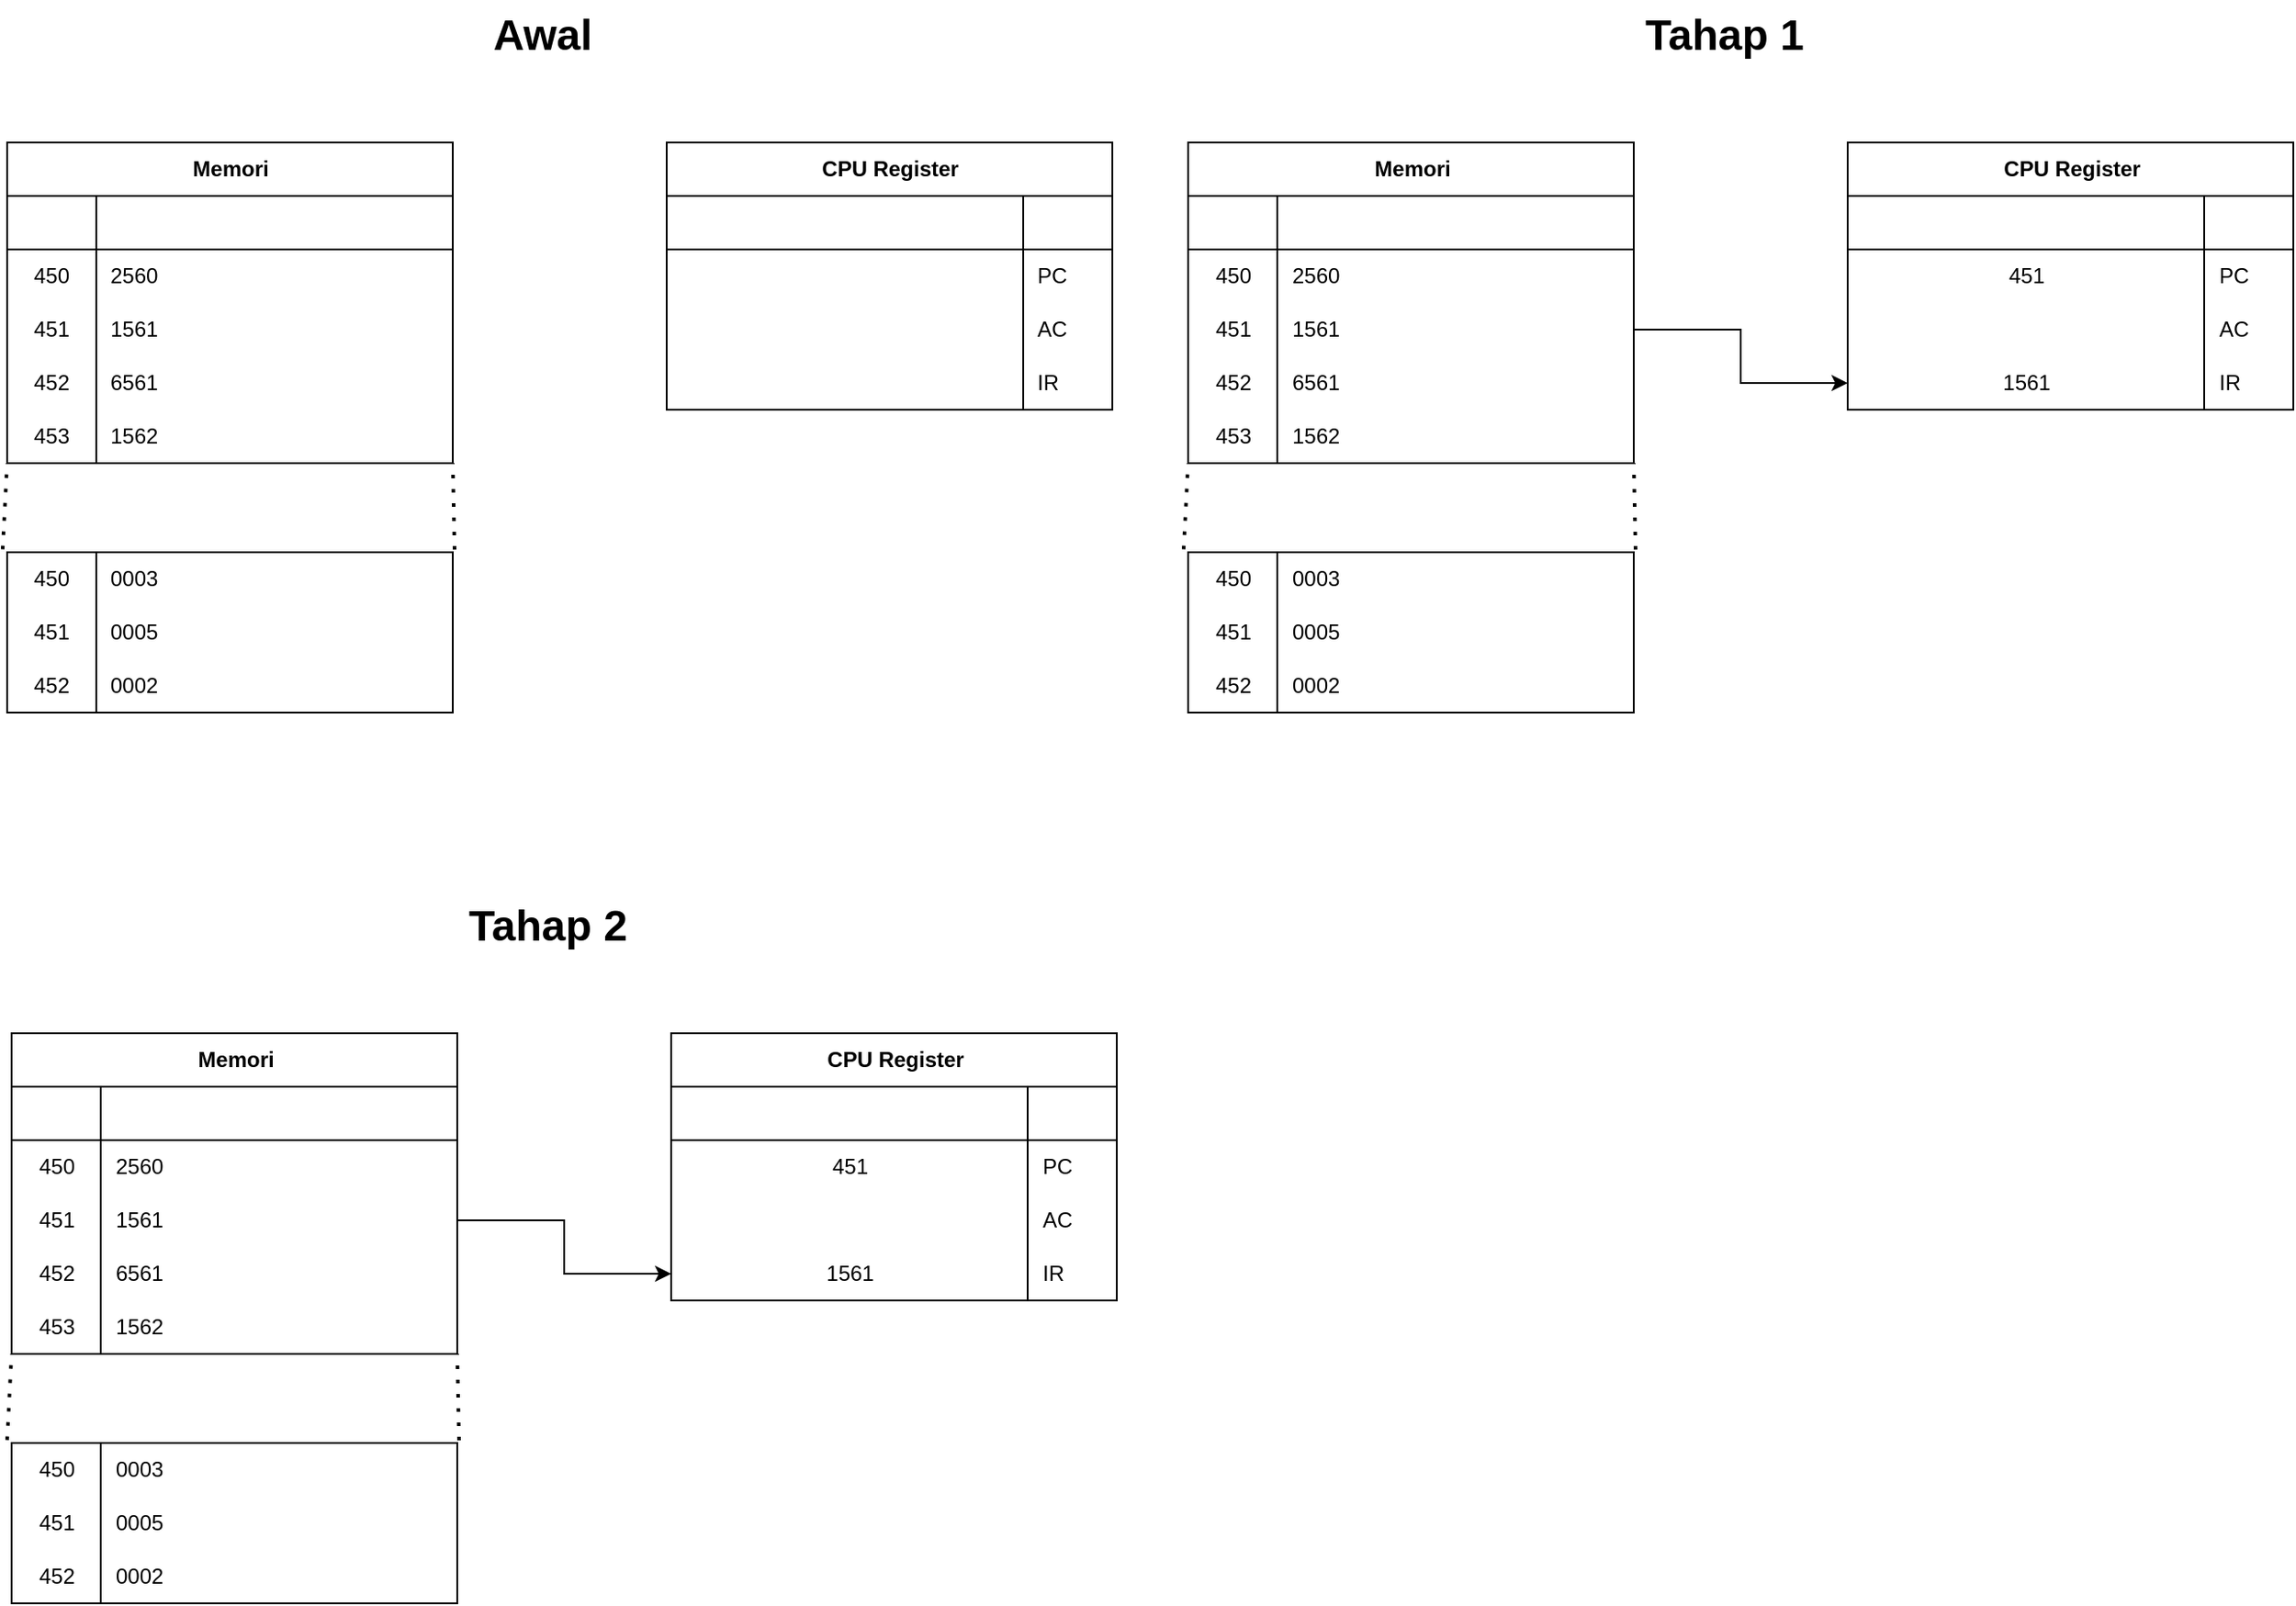 <mxfile version="24.7.14">
  <diagram name="Halaman-1" id="XX64C2ziezksL2Xr1Lx4">
    <mxGraphModel dx="962" dy="598" grid="1" gridSize="10" guides="1" tooltips="1" connect="1" arrows="1" fold="1" page="1" pageScale="1" pageWidth="827" pageHeight="1169" math="0" shadow="0">
      <root>
        <mxCell id="0" />
        <mxCell id="1" parent="0" />
        <mxCell id="cwAQTz6ZZMi_lZm6MZTD-5" value="Memori" style="shape=table;startSize=30;container=1;collapsible=1;childLayout=tableLayout;fixedRows=1;rowLines=0;fontStyle=1;align=center;resizeLast=1;html=1;" vertex="1" parent="1">
          <mxGeometry x="320" y="190" width="250" height="180" as="geometry" />
        </mxCell>
        <mxCell id="cwAQTz6ZZMi_lZm6MZTD-6" value="" style="shape=tableRow;horizontal=0;startSize=0;swimlaneHead=0;swimlaneBody=0;fillColor=none;collapsible=0;dropTarget=0;points=[[0,0.5],[1,0.5]];portConstraint=eastwest;top=0;left=0;right=0;bottom=1;" vertex="1" parent="cwAQTz6ZZMi_lZm6MZTD-5">
          <mxGeometry y="30" width="250" height="30" as="geometry" />
        </mxCell>
        <mxCell id="cwAQTz6ZZMi_lZm6MZTD-7" value="" style="shape=partialRectangle;connectable=0;fillColor=none;top=0;left=0;bottom=0;right=0;fontStyle=1;overflow=hidden;whiteSpace=wrap;html=1;" vertex="1" parent="cwAQTz6ZZMi_lZm6MZTD-6">
          <mxGeometry width="50" height="30" as="geometry">
            <mxRectangle width="50" height="30" as="alternateBounds" />
          </mxGeometry>
        </mxCell>
        <mxCell id="cwAQTz6ZZMi_lZm6MZTD-8" value="" style="shape=partialRectangle;connectable=0;fillColor=none;top=0;left=0;bottom=0;right=0;align=left;spacingLeft=6;fontStyle=5;overflow=hidden;whiteSpace=wrap;html=1;" vertex="1" parent="cwAQTz6ZZMi_lZm6MZTD-6">
          <mxGeometry x="50" width="200" height="30" as="geometry">
            <mxRectangle width="200" height="30" as="alternateBounds" />
          </mxGeometry>
        </mxCell>
        <mxCell id="cwAQTz6ZZMi_lZm6MZTD-9" value="" style="shape=tableRow;horizontal=0;startSize=0;swimlaneHead=0;swimlaneBody=0;fillColor=none;collapsible=0;dropTarget=0;points=[[0,0.5],[1,0.5]];portConstraint=eastwest;top=0;left=0;right=0;bottom=0;" vertex="1" parent="cwAQTz6ZZMi_lZm6MZTD-5">
          <mxGeometry y="60" width="250" height="30" as="geometry" />
        </mxCell>
        <mxCell id="cwAQTz6ZZMi_lZm6MZTD-10" value="450" style="shape=partialRectangle;connectable=0;fillColor=none;top=0;left=0;bottom=0;right=0;editable=1;overflow=hidden;whiteSpace=wrap;html=1;" vertex="1" parent="cwAQTz6ZZMi_lZm6MZTD-9">
          <mxGeometry width="50" height="30" as="geometry">
            <mxRectangle width="50" height="30" as="alternateBounds" />
          </mxGeometry>
        </mxCell>
        <mxCell id="cwAQTz6ZZMi_lZm6MZTD-11" value="2560" style="shape=partialRectangle;connectable=0;fillColor=none;top=0;left=0;bottom=0;right=0;align=left;spacingLeft=6;overflow=hidden;whiteSpace=wrap;html=1;" vertex="1" parent="cwAQTz6ZZMi_lZm6MZTD-9">
          <mxGeometry x="50" width="200" height="30" as="geometry">
            <mxRectangle width="200" height="30" as="alternateBounds" />
          </mxGeometry>
        </mxCell>
        <mxCell id="cwAQTz6ZZMi_lZm6MZTD-12" value="" style="shape=tableRow;horizontal=0;startSize=0;swimlaneHead=0;swimlaneBody=0;fillColor=none;collapsible=0;dropTarget=0;points=[[0,0.5],[1,0.5]];portConstraint=eastwest;top=0;left=0;right=0;bottom=0;" vertex="1" parent="cwAQTz6ZZMi_lZm6MZTD-5">
          <mxGeometry y="90" width="250" height="30" as="geometry" />
        </mxCell>
        <mxCell id="cwAQTz6ZZMi_lZm6MZTD-13" value="451" style="shape=partialRectangle;connectable=0;fillColor=none;top=0;left=0;bottom=0;right=0;editable=1;overflow=hidden;whiteSpace=wrap;html=1;" vertex="1" parent="cwAQTz6ZZMi_lZm6MZTD-12">
          <mxGeometry width="50" height="30" as="geometry">
            <mxRectangle width="50" height="30" as="alternateBounds" />
          </mxGeometry>
        </mxCell>
        <mxCell id="cwAQTz6ZZMi_lZm6MZTD-14" value="1561" style="shape=partialRectangle;connectable=0;fillColor=none;top=0;left=0;bottom=0;right=0;align=left;spacingLeft=6;overflow=hidden;whiteSpace=wrap;html=1;" vertex="1" parent="cwAQTz6ZZMi_lZm6MZTD-12">
          <mxGeometry x="50" width="200" height="30" as="geometry">
            <mxRectangle width="200" height="30" as="alternateBounds" />
          </mxGeometry>
        </mxCell>
        <mxCell id="cwAQTz6ZZMi_lZm6MZTD-15" value="" style="shape=tableRow;horizontal=0;startSize=0;swimlaneHead=0;swimlaneBody=0;fillColor=none;collapsible=0;dropTarget=0;points=[[0,0.5],[1,0.5]];portConstraint=eastwest;top=0;left=0;right=0;bottom=0;" vertex="1" parent="cwAQTz6ZZMi_lZm6MZTD-5">
          <mxGeometry y="120" width="250" height="30" as="geometry" />
        </mxCell>
        <mxCell id="cwAQTz6ZZMi_lZm6MZTD-16" value="452" style="shape=partialRectangle;connectable=0;fillColor=none;top=0;left=0;bottom=0;right=0;editable=1;overflow=hidden;whiteSpace=wrap;html=1;" vertex="1" parent="cwAQTz6ZZMi_lZm6MZTD-15">
          <mxGeometry width="50" height="30" as="geometry">
            <mxRectangle width="50" height="30" as="alternateBounds" />
          </mxGeometry>
        </mxCell>
        <mxCell id="cwAQTz6ZZMi_lZm6MZTD-17" value="6561" style="shape=partialRectangle;connectable=0;fillColor=none;top=0;left=0;bottom=0;right=0;align=left;spacingLeft=6;overflow=hidden;whiteSpace=wrap;html=1;" vertex="1" parent="cwAQTz6ZZMi_lZm6MZTD-15">
          <mxGeometry x="50" width="200" height="30" as="geometry">
            <mxRectangle width="200" height="30" as="alternateBounds" />
          </mxGeometry>
        </mxCell>
        <mxCell id="cwAQTz6ZZMi_lZm6MZTD-34" value="" style="shape=tableRow;horizontal=0;startSize=0;swimlaneHead=0;swimlaneBody=0;fillColor=none;collapsible=0;dropTarget=0;points=[[0,0.5],[1,0.5]];portConstraint=eastwest;top=0;left=0;right=0;bottom=0;" vertex="1" parent="cwAQTz6ZZMi_lZm6MZTD-5">
          <mxGeometry y="150" width="250" height="30" as="geometry" />
        </mxCell>
        <mxCell id="cwAQTz6ZZMi_lZm6MZTD-35" value="453" style="shape=partialRectangle;connectable=0;fillColor=none;top=0;left=0;bottom=0;right=0;editable=1;overflow=hidden;whiteSpace=wrap;html=1;" vertex="1" parent="cwAQTz6ZZMi_lZm6MZTD-34">
          <mxGeometry width="50" height="30" as="geometry">
            <mxRectangle width="50" height="30" as="alternateBounds" />
          </mxGeometry>
        </mxCell>
        <mxCell id="cwAQTz6ZZMi_lZm6MZTD-36" value="1562" style="shape=partialRectangle;connectable=0;fillColor=none;top=0;left=0;bottom=0;right=0;align=left;spacingLeft=6;overflow=hidden;whiteSpace=wrap;html=1;" vertex="1" parent="cwAQTz6ZZMi_lZm6MZTD-34">
          <mxGeometry x="50" width="200" height="30" as="geometry">
            <mxRectangle width="200" height="30" as="alternateBounds" />
          </mxGeometry>
        </mxCell>
        <mxCell id="cwAQTz6ZZMi_lZm6MZTD-18" value="CPU Register" style="shape=table;startSize=30;container=1;collapsible=1;childLayout=tableLayout;fixedRows=1;rowLines=0;fontStyle=1;align=center;resizeLast=1;html=1;" vertex="1" parent="1">
          <mxGeometry x="690" y="190" width="250" height="150" as="geometry" />
        </mxCell>
        <mxCell id="cwAQTz6ZZMi_lZm6MZTD-19" value="" style="shape=tableRow;horizontal=0;startSize=0;swimlaneHead=0;swimlaneBody=0;fillColor=none;collapsible=0;dropTarget=0;points=[[0,0.5],[1,0.5]];portConstraint=eastwest;top=0;left=0;right=0;bottom=1;" vertex="1" parent="cwAQTz6ZZMi_lZm6MZTD-18">
          <mxGeometry y="30" width="250" height="30" as="geometry" />
        </mxCell>
        <mxCell id="cwAQTz6ZZMi_lZm6MZTD-20" value="" style="shape=partialRectangle;connectable=0;fillColor=none;top=0;left=0;bottom=0;right=0;fontStyle=1;overflow=hidden;whiteSpace=wrap;html=1;" vertex="1" parent="cwAQTz6ZZMi_lZm6MZTD-19">
          <mxGeometry width="200" height="30" as="geometry">
            <mxRectangle width="200" height="30" as="alternateBounds" />
          </mxGeometry>
        </mxCell>
        <mxCell id="cwAQTz6ZZMi_lZm6MZTD-21" value="" style="shape=partialRectangle;connectable=0;fillColor=none;top=0;left=0;bottom=0;right=0;align=left;spacingLeft=6;fontStyle=5;overflow=hidden;whiteSpace=wrap;html=1;" vertex="1" parent="cwAQTz6ZZMi_lZm6MZTD-19">
          <mxGeometry x="200" width="50" height="30" as="geometry">
            <mxRectangle width="50" height="30" as="alternateBounds" />
          </mxGeometry>
        </mxCell>
        <mxCell id="cwAQTz6ZZMi_lZm6MZTD-22" value="" style="shape=tableRow;horizontal=0;startSize=0;swimlaneHead=0;swimlaneBody=0;fillColor=none;collapsible=0;dropTarget=0;points=[[0,0.5],[1,0.5]];portConstraint=eastwest;top=0;left=0;right=0;bottom=0;" vertex="1" parent="cwAQTz6ZZMi_lZm6MZTD-18">
          <mxGeometry y="60" width="250" height="30" as="geometry" />
        </mxCell>
        <mxCell id="cwAQTz6ZZMi_lZm6MZTD-23" value="" style="shape=partialRectangle;connectable=0;fillColor=none;top=0;left=0;bottom=0;right=0;editable=1;overflow=hidden;whiteSpace=wrap;html=1;" vertex="1" parent="cwAQTz6ZZMi_lZm6MZTD-22">
          <mxGeometry width="200" height="30" as="geometry">
            <mxRectangle width="200" height="30" as="alternateBounds" />
          </mxGeometry>
        </mxCell>
        <mxCell id="cwAQTz6ZZMi_lZm6MZTD-24" value="PC" style="shape=partialRectangle;connectable=0;fillColor=none;top=0;left=0;bottom=0;right=0;align=left;spacingLeft=6;overflow=hidden;whiteSpace=wrap;html=1;" vertex="1" parent="cwAQTz6ZZMi_lZm6MZTD-22">
          <mxGeometry x="200" width="50" height="30" as="geometry">
            <mxRectangle width="50" height="30" as="alternateBounds" />
          </mxGeometry>
        </mxCell>
        <mxCell id="cwAQTz6ZZMi_lZm6MZTD-25" value="" style="shape=tableRow;horizontal=0;startSize=0;swimlaneHead=0;swimlaneBody=0;fillColor=none;collapsible=0;dropTarget=0;points=[[0,0.5],[1,0.5]];portConstraint=eastwest;top=0;left=0;right=0;bottom=0;" vertex="1" parent="cwAQTz6ZZMi_lZm6MZTD-18">
          <mxGeometry y="90" width="250" height="30" as="geometry" />
        </mxCell>
        <mxCell id="cwAQTz6ZZMi_lZm6MZTD-26" value="" style="shape=partialRectangle;connectable=0;fillColor=none;top=0;left=0;bottom=0;right=0;editable=1;overflow=hidden;whiteSpace=wrap;html=1;" vertex="1" parent="cwAQTz6ZZMi_lZm6MZTD-25">
          <mxGeometry width="200" height="30" as="geometry">
            <mxRectangle width="200" height="30" as="alternateBounds" />
          </mxGeometry>
        </mxCell>
        <mxCell id="cwAQTz6ZZMi_lZm6MZTD-27" value="AC" style="shape=partialRectangle;connectable=0;fillColor=none;top=0;left=0;bottom=0;right=0;align=left;spacingLeft=6;overflow=hidden;whiteSpace=wrap;html=1;" vertex="1" parent="cwAQTz6ZZMi_lZm6MZTD-25">
          <mxGeometry x="200" width="50" height="30" as="geometry">
            <mxRectangle width="50" height="30" as="alternateBounds" />
          </mxGeometry>
        </mxCell>
        <mxCell id="cwAQTz6ZZMi_lZm6MZTD-28" value="" style="shape=tableRow;horizontal=0;startSize=0;swimlaneHead=0;swimlaneBody=0;fillColor=none;collapsible=0;dropTarget=0;points=[[0,0.5],[1,0.5]];portConstraint=eastwest;top=0;left=0;right=0;bottom=0;" vertex="1" parent="cwAQTz6ZZMi_lZm6MZTD-18">
          <mxGeometry y="120" width="250" height="30" as="geometry" />
        </mxCell>
        <mxCell id="cwAQTz6ZZMi_lZm6MZTD-29" value="" style="shape=partialRectangle;connectable=0;fillColor=none;top=0;left=0;bottom=0;right=0;editable=1;overflow=hidden;whiteSpace=wrap;html=1;" vertex="1" parent="cwAQTz6ZZMi_lZm6MZTD-28">
          <mxGeometry width="200" height="30" as="geometry">
            <mxRectangle width="200" height="30" as="alternateBounds" />
          </mxGeometry>
        </mxCell>
        <mxCell id="cwAQTz6ZZMi_lZm6MZTD-30" value="IR" style="shape=partialRectangle;connectable=0;fillColor=none;top=0;left=0;bottom=0;right=0;align=left;spacingLeft=6;overflow=hidden;whiteSpace=wrap;html=1;" vertex="1" parent="cwAQTz6ZZMi_lZm6MZTD-28">
          <mxGeometry x="200" width="50" height="30" as="geometry">
            <mxRectangle width="50" height="30" as="alternateBounds" />
          </mxGeometry>
        </mxCell>
        <mxCell id="cwAQTz6ZZMi_lZm6MZTD-37" value="" style="shape=table;startSize=0;container=1;collapsible=1;childLayout=tableLayout;fixedRows=1;rowLines=0;fontStyle=1;align=center;resizeLast=1;html=1;" vertex="1" parent="1">
          <mxGeometry x="320" y="420" width="250" height="90" as="geometry">
            <mxRectangle x="320" y="420" width="50" height="40" as="alternateBounds" />
          </mxGeometry>
        </mxCell>
        <mxCell id="cwAQTz6ZZMi_lZm6MZTD-41" value="" style="shape=tableRow;horizontal=0;startSize=0;swimlaneHead=0;swimlaneBody=0;fillColor=none;collapsible=0;dropTarget=0;points=[[0,0.5],[1,0.5]];portConstraint=eastwest;top=0;left=0;right=0;bottom=0;" vertex="1" parent="cwAQTz6ZZMi_lZm6MZTD-37">
          <mxGeometry width="250" height="30" as="geometry" />
        </mxCell>
        <mxCell id="cwAQTz6ZZMi_lZm6MZTD-42" value="450" style="shape=partialRectangle;connectable=0;fillColor=none;top=0;left=0;bottom=0;right=0;editable=1;overflow=hidden;whiteSpace=wrap;html=1;" vertex="1" parent="cwAQTz6ZZMi_lZm6MZTD-41">
          <mxGeometry width="50" height="30" as="geometry">
            <mxRectangle width="50" height="30" as="alternateBounds" />
          </mxGeometry>
        </mxCell>
        <mxCell id="cwAQTz6ZZMi_lZm6MZTD-43" value="0003" style="shape=partialRectangle;connectable=0;fillColor=none;top=0;left=0;bottom=0;right=0;align=left;spacingLeft=6;overflow=hidden;whiteSpace=wrap;html=1;" vertex="1" parent="cwAQTz6ZZMi_lZm6MZTD-41">
          <mxGeometry x="50" width="200" height="30" as="geometry">
            <mxRectangle width="200" height="30" as="alternateBounds" />
          </mxGeometry>
        </mxCell>
        <mxCell id="cwAQTz6ZZMi_lZm6MZTD-44" value="" style="shape=tableRow;horizontal=0;startSize=0;swimlaneHead=0;swimlaneBody=0;fillColor=none;collapsible=0;dropTarget=0;points=[[0,0.5],[1,0.5]];portConstraint=eastwest;top=0;left=0;right=0;bottom=0;" vertex="1" parent="cwAQTz6ZZMi_lZm6MZTD-37">
          <mxGeometry y="30" width="250" height="30" as="geometry" />
        </mxCell>
        <mxCell id="cwAQTz6ZZMi_lZm6MZTD-45" value="451" style="shape=partialRectangle;connectable=0;fillColor=none;top=0;left=0;bottom=0;right=0;editable=1;overflow=hidden;whiteSpace=wrap;html=1;" vertex="1" parent="cwAQTz6ZZMi_lZm6MZTD-44">
          <mxGeometry width="50" height="30" as="geometry">
            <mxRectangle width="50" height="30" as="alternateBounds" />
          </mxGeometry>
        </mxCell>
        <mxCell id="cwAQTz6ZZMi_lZm6MZTD-46" value="0005" style="shape=partialRectangle;connectable=0;fillColor=none;top=0;left=0;bottom=0;right=0;align=left;spacingLeft=6;overflow=hidden;whiteSpace=wrap;html=1;" vertex="1" parent="cwAQTz6ZZMi_lZm6MZTD-44">
          <mxGeometry x="50" width="200" height="30" as="geometry">
            <mxRectangle width="200" height="30" as="alternateBounds" />
          </mxGeometry>
        </mxCell>
        <mxCell id="cwAQTz6ZZMi_lZm6MZTD-47" value="" style="shape=tableRow;horizontal=0;startSize=0;swimlaneHead=0;swimlaneBody=0;fillColor=none;collapsible=0;dropTarget=0;points=[[0,0.5],[1,0.5]];portConstraint=eastwest;top=0;left=0;right=0;bottom=0;" vertex="1" parent="cwAQTz6ZZMi_lZm6MZTD-37">
          <mxGeometry y="60" width="250" height="30" as="geometry" />
        </mxCell>
        <mxCell id="cwAQTz6ZZMi_lZm6MZTD-48" value="452" style="shape=partialRectangle;connectable=0;fillColor=none;top=0;left=0;bottom=0;right=0;editable=1;overflow=hidden;whiteSpace=wrap;html=1;" vertex="1" parent="cwAQTz6ZZMi_lZm6MZTD-47">
          <mxGeometry width="50" height="30" as="geometry">
            <mxRectangle width="50" height="30" as="alternateBounds" />
          </mxGeometry>
        </mxCell>
        <mxCell id="cwAQTz6ZZMi_lZm6MZTD-49" value="0002" style="shape=partialRectangle;connectable=0;fillColor=none;top=0;left=0;bottom=0;right=0;align=left;spacingLeft=6;overflow=hidden;whiteSpace=wrap;html=1;" vertex="1" parent="cwAQTz6ZZMi_lZm6MZTD-47">
          <mxGeometry x="50" width="200" height="30" as="geometry">
            <mxRectangle width="200" height="30" as="alternateBounds" />
          </mxGeometry>
        </mxCell>
        <mxCell id="cwAQTz6ZZMi_lZm6MZTD-53" value="" style="endArrow=none;dashed=1;html=1;dashPattern=1 3;strokeWidth=2;rounded=0;exitX=1.004;exitY=-0.051;exitDx=0;exitDy=0;exitPerimeter=0;" edge="1" parent="1" source="cwAQTz6ZZMi_lZm6MZTD-41">
          <mxGeometry width="50" height="50" relative="1" as="geometry">
            <mxPoint x="550" y="310" as="sourcePoint" />
            <mxPoint x="570" y="370" as="targetPoint" />
          </mxGeometry>
        </mxCell>
        <mxCell id="cwAQTz6ZZMi_lZm6MZTD-54" value="" style="endArrow=none;dashed=1;html=1;dashPattern=1 3;strokeWidth=2;rounded=0;entryX=0;entryY=1;entryDx=0;entryDy=0;entryPerimeter=0;exitX=-0.01;exitY=-0.057;exitDx=0;exitDy=0;exitPerimeter=0;" edge="1" parent="1" source="cwAQTz6ZZMi_lZm6MZTD-41" target="cwAQTz6ZZMi_lZm6MZTD-34">
          <mxGeometry width="50" height="50" relative="1" as="geometry">
            <mxPoint x="570" y="360" as="sourcePoint" />
            <mxPoint x="620" y="310" as="targetPoint" />
          </mxGeometry>
        </mxCell>
        <mxCell id="cwAQTz6ZZMi_lZm6MZTD-55" value="Awal" style="text;strokeColor=none;fillColor=none;html=1;fontSize=24;fontStyle=1;verticalAlign=middle;align=center;" vertex="1" parent="1">
          <mxGeometry x="570" y="110" width="100" height="40" as="geometry" />
        </mxCell>
        <mxCell id="cwAQTz6ZZMi_lZm6MZTD-56" value="Memori" style="shape=table;startSize=30;container=1;collapsible=1;childLayout=tableLayout;fixedRows=1;rowLines=0;fontStyle=1;align=center;resizeLast=1;html=1;" vertex="1" parent="1">
          <mxGeometry x="982.5" y="190" width="250" height="180" as="geometry" />
        </mxCell>
        <mxCell id="cwAQTz6ZZMi_lZm6MZTD-57" value="" style="shape=tableRow;horizontal=0;startSize=0;swimlaneHead=0;swimlaneBody=0;fillColor=none;collapsible=0;dropTarget=0;points=[[0,0.5],[1,0.5]];portConstraint=eastwest;top=0;left=0;right=0;bottom=1;" vertex="1" parent="cwAQTz6ZZMi_lZm6MZTD-56">
          <mxGeometry y="30" width="250" height="30" as="geometry" />
        </mxCell>
        <mxCell id="cwAQTz6ZZMi_lZm6MZTD-58" value="" style="shape=partialRectangle;connectable=0;fillColor=none;top=0;left=0;bottom=0;right=0;fontStyle=1;overflow=hidden;whiteSpace=wrap;html=1;" vertex="1" parent="cwAQTz6ZZMi_lZm6MZTD-57">
          <mxGeometry width="50" height="30" as="geometry">
            <mxRectangle width="50" height="30" as="alternateBounds" />
          </mxGeometry>
        </mxCell>
        <mxCell id="cwAQTz6ZZMi_lZm6MZTD-59" value="" style="shape=partialRectangle;connectable=0;fillColor=none;top=0;left=0;bottom=0;right=0;align=left;spacingLeft=6;fontStyle=5;overflow=hidden;whiteSpace=wrap;html=1;" vertex="1" parent="cwAQTz6ZZMi_lZm6MZTD-57">
          <mxGeometry x="50" width="200" height="30" as="geometry">
            <mxRectangle width="200" height="30" as="alternateBounds" />
          </mxGeometry>
        </mxCell>
        <mxCell id="cwAQTz6ZZMi_lZm6MZTD-60" value="" style="shape=tableRow;horizontal=0;startSize=0;swimlaneHead=0;swimlaneBody=0;fillColor=none;collapsible=0;dropTarget=0;points=[[0,0.5],[1,0.5]];portConstraint=eastwest;top=0;left=0;right=0;bottom=0;" vertex="1" parent="cwAQTz6ZZMi_lZm6MZTD-56">
          <mxGeometry y="60" width="250" height="30" as="geometry" />
        </mxCell>
        <mxCell id="cwAQTz6ZZMi_lZm6MZTD-61" value="450" style="shape=partialRectangle;connectable=0;fillColor=none;top=0;left=0;bottom=0;right=0;editable=1;overflow=hidden;whiteSpace=wrap;html=1;" vertex="1" parent="cwAQTz6ZZMi_lZm6MZTD-60">
          <mxGeometry width="50" height="30" as="geometry">
            <mxRectangle width="50" height="30" as="alternateBounds" />
          </mxGeometry>
        </mxCell>
        <mxCell id="cwAQTz6ZZMi_lZm6MZTD-62" value="2560" style="shape=partialRectangle;connectable=0;fillColor=none;top=0;left=0;bottom=0;right=0;align=left;spacingLeft=6;overflow=hidden;whiteSpace=wrap;html=1;" vertex="1" parent="cwAQTz6ZZMi_lZm6MZTD-60">
          <mxGeometry x="50" width="200" height="30" as="geometry">
            <mxRectangle width="200" height="30" as="alternateBounds" />
          </mxGeometry>
        </mxCell>
        <mxCell id="cwAQTz6ZZMi_lZm6MZTD-63" value="" style="shape=tableRow;horizontal=0;startSize=0;swimlaneHead=0;swimlaneBody=0;fillColor=none;collapsible=0;dropTarget=0;points=[[0,0.5],[1,0.5]];portConstraint=eastwest;top=0;left=0;right=0;bottom=0;" vertex="1" parent="cwAQTz6ZZMi_lZm6MZTD-56">
          <mxGeometry y="90" width="250" height="30" as="geometry" />
        </mxCell>
        <mxCell id="cwAQTz6ZZMi_lZm6MZTD-64" value="451" style="shape=partialRectangle;connectable=0;fillColor=none;top=0;left=0;bottom=0;right=0;editable=1;overflow=hidden;whiteSpace=wrap;html=1;" vertex="1" parent="cwAQTz6ZZMi_lZm6MZTD-63">
          <mxGeometry width="50" height="30" as="geometry">
            <mxRectangle width="50" height="30" as="alternateBounds" />
          </mxGeometry>
        </mxCell>
        <mxCell id="cwAQTz6ZZMi_lZm6MZTD-65" value="1561" style="shape=partialRectangle;connectable=0;fillColor=none;top=0;left=0;bottom=0;right=0;align=left;spacingLeft=6;overflow=hidden;whiteSpace=wrap;html=1;" vertex="1" parent="cwAQTz6ZZMi_lZm6MZTD-63">
          <mxGeometry x="50" width="200" height="30" as="geometry">
            <mxRectangle width="200" height="30" as="alternateBounds" />
          </mxGeometry>
        </mxCell>
        <mxCell id="cwAQTz6ZZMi_lZm6MZTD-66" value="" style="shape=tableRow;horizontal=0;startSize=0;swimlaneHead=0;swimlaneBody=0;fillColor=none;collapsible=0;dropTarget=0;points=[[0,0.5],[1,0.5]];portConstraint=eastwest;top=0;left=0;right=0;bottom=0;" vertex="1" parent="cwAQTz6ZZMi_lZm6MZTD-56">
          <mxGeometry y="120" width="250" height="30" as="geometry" />
        </mxCell>
        <mxCell id="cwAQTz6ZZMi_lZm6MZTD-67" value="452" style="shape=partialRectangle;connectable=0;fillColor=none;top=0;left=0;bottom=0;right=0;editable=1;overflow=hidden;whiteSpace=wrap;html=1;" vertex="1" parent="cwAQTz6ZZMi_lZm6MZTD-66">
          <mxGeometry width="50" height="30" as="geometry">
            <mxRectangle width="50" height="30" as="alternateBounds" />
          </mxGeometry>
        </mxCell>
        <mxCell id="cwAQTz6ZZMi_lZm6MZTD-68" value="6561" style="shape=partialRectangle;connectable=0;fillColor=none;top=0;left=0;bottom=0;right=0;align=left;spacingLeft=6;overflow=hidden;whiteSpace=wrap;html=1;" vertex="1" parent="cwAQTz6ZZMi_lZm6MZTD-66">
          <mxGeometry x="50" width="200" height="30" as="geometry">
            <mxRectangle width="200" height="30" as="alternateBounds" />
          </mxGeometry>
        </mxCell>
        <mxCell id="cwAQTz6ZZMi_lZm6MZTD-69" value="" style="shape=tableRow;horizontal=0;startSize=0;swimlaneHead=0;swimlaneBody=0;fillColor=none;collapsible=0;dropTarget=0;points=[[0,0.5],[1,0.5]];portConstraint=eastwest;top=0;left=0;right=0;bottom=0;" vertex="1" parent="cwAQTz6ZZMi_lZm6MZTD-56">
          <mxGeometry y="150" width="250" height="30" as="geometry" />
        </mxCell>
        <mxCell id="cwAQTz6ZZMi_lZm6MZTD-70" value="453" style="shape=partialRectangle;connectable=0;fillColor=none;top=0;left=0;bottom=0;right=0;editable=1;overflow=hidden;whiteSpace=wrap;html=1;" vertex="1" parent="cwAQTz6ZZMi_lZm6MZTD-69">
          <mxGeometry width="50" height="30" as="geometry">
            <mxRectangle width="50" height="30" as="alternateBounds" />
          </mxGeometry>
        </mxCell>
        <mxCell id="cwAQTz6ZZMi_lZm6MZTD-71" value="1562" style="shape=partialRectangle;connectable=0;fillColor=none;top=0;left=0;bottom=0;right=0;align=left;spacingLeft=6;overflow=hidden;whiteSpace=wrap;html=1;" vertex="1" parent="cwAQTz6ZZMi_lZm6MZTD-69">
          <mxGeometry x="50" width="200" height="30" as="geometry">
            <mxRectangle width="200" height="30" as="alternateBounds" />
          </mxGeometry>
        </mxCell>
        <mxCell id="cwAQTz6ZZMi_lZm6MZTD-72" value="CPU Register" style="shape=table;startSize=30;container=1;collapsible=1;childLayout=tableLayout;fixedRows=1;rowLines=0;fontStyle=1;align=center;resizeLast=1;html=1;" vertex="1" parent="1">
          <mxGeometry x="1352.5" y="190" width="250" height="150" as="geometry" />
        </mxCell>
        <mxCell id="cwAQTz6ZZMi_lZm6MZTD-73" value="" style="shape=tableRow;horizontal=0;startSize=0;swimlaneHead=0;swimlaneBody=0;fillColor=none;collapsible=0;dropTarget=0;points=[[0,0.5],[1,0.5]];portConstraint=eastwest;top=0;left=0;right=0;bottom=1;" vertex="1" parent="cwAQTz6ZZMi_lZm6MZTD-72">
          <mxGeometry y="30" width="250" height="30" as="geometry" />
        </mxCell>
        <mxCell id="cwAQTz6ZZMi_lZm6MZTD-74" value="" style="shape=partialRectangle;connectable=0;fillColor=none;top=0;left=0;bottom=0;right=0;fontStyle=1;overflow=hidden;whiteSpace=wrap;html=1;" vertex="1" parent="cwAQTz6ZZMi_lZm6MZTD-73">
          <mxGeometry width="200" height="30" as="geometry">
            <mxRectangle width="200" height="30" as="alternateBounds" />
          </mxGeometry>
        </mxCell>
        <mxCell id="cwAQTz6ZZMi_lZm6MZTD-75" value="" style="shape=partialRectangle;connectable=0;fillColor=none;top=0;left=0;bottom=0;right=0;align=left;spacingLeft=6;fontStyle=5;overflow=hidden;whiteSpace=wrap;html=1;" vertex="1" parent="cwAQTz6ZZMi_lZm6MZTD-73">
          <mxGeometry x="200" width="50" height="30" as="geometry">
            <mxRectangle width="50" height="30" as="alternateBounds" />
          </mxGeometry>
        </mxCell>
        <mxCell id="cwAQTz6ZZMi_lZm6MZTD-76" value="" style="shape=tableRow;horizontal=0;startSize=0;swimlaneHead=0;swimlaneBody=0;fillColor=none;collapsible=0;dropTarget=0;points=[[0,0.5],[1,0.5]];portConstraint=eastwest;top=0;left=0;right=0;bottom=0;" vertex="1" parent="cwAQTz6ZZMi_lZm6MZTD-72">
          <mxGeometry y="60" width="250" height="30" as="geometry" />
        </mxCell>
        <mxCell id="cwAQTz6ZZMi_lZm6MZTD-77" value="451" style="shape=partialRectangle;connectable=0;fillColor=none;top=0;left=0;bottom=0;right=0;editable=1;overflow=hidden;whiteSpace=wrap;html=1;" vertex="1" parent="cwAQTz6ZZMi_lZm6MZTD-76">
          <mxGeometry width="200" height="30" as="geometry">
            <mxRectangle width="200" height="30" as="alternateBounds" />
          </mxGeometry>
        </mxCell>
        <mxCell id="cwAQTz6ZZMi_lZm6MZTD-78" value="PC" style="shape=partialRectangle;connectable=0;fillColor=none;top=0;left=0;bottom=0;right=0;align=left;spacingLeft=6;overflow=hidden;whiteSpace=wrap;html=1;" vertex="1" parent="cwAQTz6ZZMi_lZm6MZTD-76">
          <mxGeometry x="200" width="50" height="30" as="geometry">
            <mxRectangle width="50" height="30" as="alternateBounds" />
          </mxGeometry>
        </mxCell>
        <mxCell id="cwAQTz6ZZMi_lZm6MZTD-79" value="" style="shape=tableRow;horizontal=0;startSize=0;swimlaneHead=0;swimlaneBody=0;fillColor=none;collapsible=0;dropTarget=0;points=[[0,0.5],[1,0.5]];portConstraint=eastwest;top=0;left=0;right=0;bottom=0;" vertex="1" parent="cwAQTz6ZZMi_lZm6MZTD-72">
          <mxGeometry y="90" width="250" height="30" as="geometry" />
        </mxCell>
        <mxCell id="cwAQTz6ZZMi_lZm6MZTD-80" value="" style="shape=partialRectangle;connectable=0;fillColor=none;top=0;left=0;bottom=0;right=0;editable=1;overflow=hidden;whiteSpace=wrap;html=1;" vertex="1" parent="cwAQTz6ZZMi_lZm6MZTD-79">
          <mxGeometry width="200" height="30" as="geometry">
            <mxRectangle width="200" height="30" as="alternateBounds" />
          </mxGeometry>
        </mxCell>
        <mxCell id="cwAQTz6ZZMi_lZm6MZTD-81" value="AC" style="shape=partialRectangle;connectable=0;fillColor=none;top=0;left=0;bottom=0;right=0;align=left;spacingLeft=6;overflow=hidden;whiteSpace=wrap;html=1;" vertex="1" parent="cwAQTz6ZZMi_lZm6MZTD-79">
          <mxGeometry x="200" width="50" height="30" as="geometry">
            <mxRectangle width="50" height="30" as="alternateBounds" />
          </mxGeometry>
        </mxCell>
        <mxCell id="cwAQTz6ZZMi_lZm6MZTD-82" value="" style="shape=tableRow;horizontal=0;startSize=0;swimlaneHead=0;swimlaneBody=0;fillColor=none;collapsible=0;dropTarget=0;points=[[0,0.5],[1,0.5]];portConstraint=eastwest;top=0;left=0;right=0;bottom=0;" vertex="1" parent="cwAQTz6ZZMi_lZm6MZTD-72">
          <mxGeometry y="120" width="250" height="30" as="geometry" />
        </mxCell>
        <mxCell id="cwAQTz6ZZMi_lZm6MZTD-83" value="1561" style="shape=partialRectangle;connectable=0;fillColor=none;top=0;left=0;bottom=0;right=0;editable=1;overflow=hidden;whiteSpace=wrap;html=1;" vertex="1" parent="cwAQTz6ZZMi_lZm6MZTD-82">
          <mxGeometry width="200" height="30" as="geometry">
            <mxRectangle width="200" height="30" as="alternateBounds" />
          </mxGeometry>
        </mxCell>
        <mxCell id="cwAQTz6ZZMi_lZm6MZTD-84" value="IR" style="shape=partialRectangle;connectable=0;fillColor=none;top=0;left=0;bottom=0;right=0;align=left;spacingLeft=6;overflow=hidden;whiteSpace=wrap;html=1;" vertex="1" parent="cwAQTz6ZZMi_lZm6MZTD-82">
          <mxGeometry x="200" width="50" height="30" as="geometry">
            <mxRectangle width="50" height="30" as="alternateBounds" />
          </mxGeometry>
        </mxCell>
        <mxCell id="cwAQTz6ZZMi_lZm6MZTD-85" value="" style="shape=table;startSize=0;container=1;collapsible=1;childLayout=tableLayout;fixedRows=1;rowLines=0;fontStyle=1;align=center;resizeLast=1;html=1;" vertex="1" parent="1">
          <mxGeometry x="982.5" y="420" width="250" height="90" as="geometry">
            <mxRectangle x="320" y="420" width="50" height="40" as="alternateBounds" />
          </mxGeometry>
        </mxCell>
        <mxCell id="cwAQTz6ZZMi_lZm6MZTD-86" value="" style="shape=tableRow;horizontal=0;startSize=0;swimlaneHead=0;swimlaneBody=0;fillColor=none;collapsible=0;dropTarget=0;points=[[0,0.5],[1,0.5]];portConstraint=eastwest;top=0;left=0;right=0;bottom=0;" vertex="1" parent="cwAQTz6ZZMi_lZm6MZTD-85">
          <mxGeometry width="250" height="30" as="geometry" />
        </mxCell>
        <mxCell id="cwAQTz6ZZMi_lZm6MZTD-87" value="450" style="shape=partialRectangle;connectable=0;fillColor=none;top=0;left=0;bottom=0;right=0;editable=1;overflow=hidden;whiteSpace=wrap;html=1;" vertex="1" parent="cwAQTz6ZZMi_lZm6MZTD-86">
          <mxGeometry width="50" height="30" as="geometry">
            <mxRectangle width="50" height="30" as="alternateBounds" />
          </mxGeometry>
        </mxCell>
        <mxCell id="cwAQTz6ZZMi_lZm6MZTD-88" value="0003" style="shape=partialRectangle;connectable=0;fillColor=none;top=0;left=0;bottom=0;right=0;align=left;spacingLeft=6;overflow=hidden;whiteSpace=wrap;html=1;" vertex="1" parent="cwAQTz6ZZMi_lZm6MZTD-86">
          <mxGeometry x="50" width="200" height="30" as="geometry">
            <mxRectangle width="200" height="30" as="alternateBounds" />
          </mxGeometry>
        </mxCell>
        <mxCell id="cwAQTz6ZZMi_lZm6MZTD-89" value="" style="shape=tableRow;horizontal=0;startSize=0;swimlaneHead=0;swimlaneBody=0;fillColor=none;collapsible=0;dropTarget=0;points=[[0,0.5],[1,0.5]];portConstraint=eastwest;top=0;left=0;right=0;bottom=0;" vertex="1" parent="cwAQTz6ZZMi_lZm6MZTD-85">
          <mxGeometry y="30" width="250" height="30" as="geometry" />
        </mxCell>
        <mxCell id="cwAQTz6ZZMi_lZm6MZTD-90" value="451" style="shape=partialRectangle;connectable=0;fillColor=none;top=0;left=0;bottom=0;right=0;editable=1;overflow=hidden;whiteSpace=wrap;html=1;" vertex="1" parent="cwAQTz6ZZMi_lZm6MZTD-89">
          <mxGeometry width="50" height="30" as="geometry">
            <mxRectangle width="50" height="30" as="alternateBounds" />
          </mxGeometry>
        </mxCell>
        <mxCell id="cwAQTz6ZZMi_lZm6MZTD-91" value="0005" style="shape=partialRectangle;connectable=0;fillColor=none;top=0;left=0;bottom=0;right=0;align=left;spacingLeft=6;overflow=hidden;whiteSpace=wrap;html=1;" vertex="1" parent="cwAQTz6ZZMi_lZm6MZTD-89">
          <mxGeometry x="50" width="200" height="30" as="geometry">
            <mxRectangle width="200" height="30" as="alternateBounds" />
          </mxGeometry>
        </mxCell>
        <mxCell id="cwAQTz6ZZMi_lZm6MZTD-92" value="" style="shape=tableRow;horizontal=0;startSize=0;swimlaneHead=0;swimlaneBody=0;fillColor=none;collapsible=0;dropTarget=0;points=[[0,0.5],[1,0.5]];portConstraint=eastwest;top=0;left=0;right=0;bottom=0;" vertex="1" parent="cwAQTz6ZZMi_lZm6MZTD-85">
          <mxGeometry y="60" width="250" height="30" as="geometry" />
        </mxCell>
        <mxCell id="cwAQTz6ZZMi_lZm6MZTD-93" value="452" style="shape=partialRectangle;connectable=0;fillColor=none;top=0;left=0;bottom=0;right=0;editable=1;overflow=hidden;whiteSpace=wrap;html=1;" vertex="1" parent="cwAQTz6ZZMi_lZm6MZTD-92">
          <mxGeometry width="50" height="30" as="geometry">
            <mxRectangle width="50" height="30" as="alternateBounds" />
          </mxGeometry>
        </mxCell>
        <mxCell id="cwAQTz6ZZMi_lZm6MZTD-94" value="0002" style="shape=partialRectangle;connectable=0;fillColor=none;top=0;left=0;bottom=0;right=0;align=left;spacingLeft=6;overflow=hidden;whiteSpace=wrap;html=1;" vertex="1" parent="cwAQTz6ZZMi_lZm6MZTD-92">
          <mxGeometry x="50" width="200" height="30" as="geometry">
            <mxRectangle width="200" height="30" as="alternateBounds" />
          </mxGeometry>
        </mxCell>
        <mxCell id="cwAQTz6ZZMi_lZm6MZTD-95" value="" style="endArrow=none;dashed=1;html=1;dashPattern=1 3;strokeWidth=2;rounded=0;exitX=1.004;exitY=-0.051;exitDx=0;exitDy=0;exitPerimeter=0;" edge="1" parent="1" source="cwAQTz6ZZMi_lZm6MZTD-86">
          <mxGeometry width="50" height="50" relative="1" as="geometry">
            <mxPoint x="1212.5" y="310" as="sourcePoint" />
            <mxPoint x="1232.5" y="370" as="targetPoint" />
          </mxGeometry>
        </mxCell>
        <mxCell id="cwAQTz6ZZMi_lZm6MZTD-96" value="" style="endArrow=none;dashed=1;html=1;dashPattern=1 3;strokeWidth=2;rounded=0;entryX=0;entryY=1;entryDx=0;entryDy=0;entryPerimeter=0;exitX=-0.01;exitY=-0.057;exitDx=0;exitDy=0;exitPerimeter=0;" edge="1" parent="1" source="cwAQTz6ZZMi_lZm6MZTD-86" target="cwAQTz6ZZMi_lZm6MZTD-69">
          <mxGeometry width="50" height="50" relative="1" as="geometry">
            <mxPoint x="1232.5" y="360" as="sourcePoint" />
            <mxPoint x="1282.5" y="310" as="targetPoint" />
          </mxGeometry>
        </mxCell>
        <mxCell id="cwAQTz6ZZMi_lZm6MZTD-97" value="Tahap 1" style="text;strokeColor=none;fillColor=none;html=1;fontSize=24;fontStyle=1;verticalAlign=middle;align=center;" vertex="1" parent="1">
          <mxGeometry x="1232.5" y="110" width="100" height="40" as="geometry" />
        </mxCell>
        <mxCell id="cwAQTz6ZZMi_lZm6MZTD-99" style="edgeStyle=orthogonalEdgeStyle;rounded=0;orthogonalLoop=1;jettySize=auto;html=1;entryX=0;entryY=0.5;entryDx=0;entryDy=0;" edge="1" parent="1" source="cwAQTz6ZZMi_lZm6MZTD-63" target="cwAQTz6ZZMi_lZm6MZTD-82">
          <mxGeometry relative="1" as="geometry" />
        </mxCell>
        <mxCell id="cwAQTz6ZZMi_lZm6MZTD-184" value="Memori" style="shape=table;startSize=30;container=1;collapsible=1;childLayout=tableLayout;fixedRows=1;rowLines=0;fontStyle=1;align=center;resizeLast=1;html=1;" vertex="1" parent="1">
          <mxGeometry x="322.5" y="690" width="250" height="180" as="geometry" />
        </mxCell>
        <mxCell id="cwAQTz6ZZMi_lZm6MZTD-185" value="" style="shape=tableRow;horizontal=0;startSize=0;swimlaneHead=0;swimlaneBody=0;fillColor=none;collapsible=0;dropTarget=0;points=[[0,0.5],[1,0.5]];portConstraint=eastwest;top=0;left=0;right=0;bottom=1;" vertex="1" parent="cwAQTz6ZZMi_lZm6MZTD-184">
          <mxGeometry y="30" width="250" height="30" as="geometry" />
        </mxCell>
        <mxCell id="cwAQTz6ZZMi_lZm6MZTD-186" value="" style="shape=partialRectangle;connectable=0;fillColor=none;top=0;left=0;bottom=0;right=0;fontStyle=1;overflow=hidden;whiteSpace=wrap;html=1;" vertex="1" parent="cwAQTz6ZZMi_lZm6MZTD-185">
          <mxGeometry width="50" height="30" as="geometry">
            <mxRectangle width="50" height="30" as="alternateBounds" />
          </mxGeometry>
        </mxCell>
        <mxCell id="cwAQTz6ZZMi_lZm6MZTD-187" value="" style="shape=partialRectangle;connectable=0;fillColor=none;top=0;left=0;bottom=0;right=0;align=left;spacingLeft=6;fontStyle=5;overflow=hidden;whiteSpace=wrap;html=1;" vertex="1" parent="cwAQTz6ZZMi_lZm6MZTD-185">
          <mxGeometry x="50" width="200" height="30" as="geometry">
            <mxRectangle width="200" height="30" as="alternateBounds" />
          </mxGeometry>
        </mxCell>
        <mxCell id="cwAQTz6ZZMi_lZm6MZTD-188" value="" style="shape=tableRow;horizontal=0;startSize=0;swimlaneHead=0;swimlaneBody=0;fillColor=none;collapsible=0;dropTarget=0;points=[[0,0.5],[1,0.5]];portConstraint=eastwest;top=0;left=0;right=0;bottom=0;" vertex="1" parent="cwAQTz6ZZMi_lZm6MZTD-184">
          <mxGeometry y="60" width="250" height="30" as="geometry" />
        </mxCell>
        <mxCell id="cwAQTz6ZZMi_lZm6MZTD-189" value="450" style="shape=partialRectangle;connectable=0;fillColor=none;top=0;left=0;bottom=0;right=0;editable=1;overflow=hidden;whiteSpace=wrap;html=1;" vertex="1" parent="cwAQTz6ZZMi_lZm6MZTD-188">
          <mxGeometry width="50" height="30" as="geometry">
            <mxRectangle width="50" height="30" as="alternateBounds" />
          </mxGeometry>
        </mxCell>
        <mxCell id="cwAQTz6ZZMi_lZm6MZTD-190" value="2560" style="shape=partialRectangle;connectable=0;fillColor=none;top=0;left=0;bottom=0;right=0;align=left;spacingLeft=6;overflow=hidden;whiteSpace=wrap;html=1;" vertex="1" parent="cwAQTz6ZZMi_lZm6MZTD-188">
          <mxGeometry x="50" width="200" height="30" as="geometry">
            <mxRectangle width="200" height="30" as="alternateBounds" />
          </mxGeometry>
        </mxCell>
        <mxCell id="cwAQTz6ZZMi_lZm6MZTD-191" value="" style="shape=tableRow;horizontal=0;startSize=0;swimlaneHead=0;swimlaneBody=0;fillColor=none;collapsible=0;dropTarget=0;points=[[0,0.5],[1,0.5]];portConstraint=eastwest;top=0;left=0;right=0;bottom=0;" vertex="1" parent="cwAQTz6ZZMi_lZm6MZTD-184">
          <mxGeometry y="90" width="250" height="30" as="geometry" />
        </mxCell>
        <mxCell id="cwAQTz6ZZMi_lZm6MZTD-192" value="451" style="shape=partialRectangle;connectable=0;fillColor=none;top=0;left=0;bottom=0;right=0;editable=1;overflow=hidden;whiteSpace=wrap;html=1;" vertex="1" parent="cwAQTz6ZZMi_lZm6MZTD-191">
          <mxGeometry width="50" height="30" as="geometry">
            <mxRectangle width="50" height="30" as="alternateBounds" />
          </mxGeometry>
        </mxCell>
        <mxCell id="cwAQTz6ZZMi_lZm6MZTD-193" value="1561" style="shape=partialRectangle;connectable=0;fillColor=none;top=0;left=0;bottom=0;right=0;align=left;spacingLeft=6;overflow=hidden;whiteSpace=wrap;html=1;" vertex="1" parent="cwAQTz6ZZMi_lZm6MZTD-191">
          <mxGeometry x="50" width="200" height="30" as="geometry">
            <mxRectangle width="200" height="30" as="alternateBounds" />
          </mxGeometry>
        </mxCell>
        <mxCell id="cwAQTz6ZZMi_lZm6MZTD-194" value="" style="shape=tableRow;horizontal=0;startSize=0;swimlaneHead=0;swimlaneBody=0;fillColor=none;collapsible=0;dropTarget=0;points=[[0,0.5],[1,0.5]];portConstraint=eastwest;top=0;left=0;right=0;bottom=0;" vertex="1" parent="cwAQTz6ZZMi_lZm6MZTD-184">
          <mxGeometry y="120" width="250" height="30" as="geometry" />
        </mxCell>
        <mxCell id="cwAQTz6ZZMi_lZm6MZTD-195" value="452" style="shape=partialRectangle;connectable=0;fillColor=none;top=0;left=0;bottom=0;right=0;editable=1;overflow=hidden;whiteSpace=wrap;html=1;" vertex="1" parent="cwAQTz6ZZMi_lZm6MZTD-194">
          <mxGeometry width="50" height="30" as="geometry">
            <mxRectangle width="50" height="30" as="alternateBounds" />
          </mxGeometry>
        </mxCell>
        <mxCell id="cwAQTz6ZZMi_lZm6MZTD-196" value="6561" style="shape=partialRectangle;connectable=0;fillColor=none;top=0;left=0;bottom=0;right=0;align=left;spacingLeft=6;overflow=hidden;whiteSpace=wrap;html=1;" vertex="1" parent="cwAQTz6ZZMi_lZm6MZTD-194">
          <mxGeometry x="50" width="200" height="30" as="geometry">
            <mxRectangle width="200" height="30" as="alternateBounds" />
          </mxGeometry>
        </mxCell>
        <mxCell id="cwAQTz6ZZMi_lZm6MZTD-197" value="" style="shape=tableRow;horizontal=0;startSize=0;swimlaneHead=0;swimlaneBody=0;fillColor=none;collapsible=0;dropTarget=0;points=[[0,0.5],[1,0.5]];portConstraint=eastwest;top=0;left=0;right=0;bottom=0;" vertex="1" parent="cwAQTz6ZZMi_lZm6MZTD-184">
          <mxGeometry y="150" width="250" height="30" as="geometry" />
        </mxCell>
        <mxCell id="cwAQTz6ZZMi_lZm6MZTD-198" value="453" style="shape=partialRectangle;connectable=0;fillColor=none;top=0;left=0;bottom=0;right=0;editable=1;overflow=hidden;whiteSpace=wrap;html=1;" vertex="1" parent="cwAQTz6ZZMi_lZm6MZTD-197">
          <mxGeometry width="50" height="30" as="geometry">
            <mxRectangle width="50" height="30" as="alternateBounds" />
          </mxGeometry>
        </mxCell>
        <mxCell id="cwAQTz6ZZMi_lZm6MZTD-199" value="1562" style="shape=partialRectangle;connectable=0;fillColor=none;top=0;left=0;bottom=0;right=0;align=left;spacingLeft=6;overflow=hidden;whiteSpace=wrap;html=1;" vertex="1" parent="cwAQTz6ZZMi_lZm6MZTD-197">
          <mxGeometry x="50" width="200" height="30" as="geometry">
            <mxRectangle width="200" height="30" as="alternateBounds" />
          </mxGeometry>
        </mxCell>
        <mxCell id="cwAQTz6ZZMi_lZm6MZTD-200" value="CPU Register" style="shape=table;startSize=30;container=1;collapsible=1;childLayout=tableLayout;fixedRows=1;rowLines=0;fontStyle=1;align=center;resizeLast=1;html=1;" vertex="1" parent="1">
          <mxGeometry x="692.5" y="690" width="250" height="150" as="geometry" />
        </mxCell>
        <mxCell id="cwAQTz6ZZMi_lZm6MZTD-201" value="" style="shape=tableRow;horizontal=0;startSize=0;swimlaneHead=0;swimlaneBody=0;fillColor=none;collapsible=0;dropTarget=0;points=[[0,0.5],[1,0.5]];portConstraint=eastwest;top=0;left=0;right=0;bottom=1;" vertex="1" parent="cwAQTz6ZZMi_lZm6MZTD-200">
          <mxGeometry y="30" width="250" height="30" as="geometry" />
        </mxCell>
        <mxCell id="cwAQTz6ZZMi_lZm6MZTD-202" value="" style="shape=partialRectangle;connectable=0;fillColor=none;top=0;left=0;bottom=0;right=0;fontStyle=1;overflow=hidden;whiteSpace=wrap;html=1;" vertex="1" parent="cwAQTz6ZZMi_lZm6MZTD-201">
          <mxGeometry width="200" height="30" as="geometry">
            <mxRectangle width="200" height="30" as="alternateBounds" />
          </mxGeometry>
        </mxCell>
        <mxCell id="cwAQTz6ZZMi_lZm6MZTD-203" value="" style="shape=partialRectangle;connectable=0;fillColor=none;top=0;left=0;bottom=0;right=0;align=left;spacingLeft=6;fontStyle=5;overflow=hidden;whiteSpace=wrap;html=1;" vertex="1" parent="cwAQTz6ZZMi_lZm6MZTD-201">
          <mxGeometry x="200" width="50" height="30" as="geometry">
            <mxRectangle width="50" height="30" as="alternateBounds" />
          </mxGeometry>
        </mxCell>
        <mxCell id="cwAQTz6ZZMi_lZm6MZTD-204" value="" style="shape=tableRow;horizontal=0;startSize=0;swimlaneHead=0;swimlaneBody=0;fillColor=none;collapsible=0;dropTarget=0;points=[[0,0.5],[1,0.5]];portConstraint=eastwest;top=0;left=0;right=0;bottom=0;" vertex="1" parent="cwAQTz6ZZMi_lZm6MZTD-200">
          <mxGeometry y="60" width="250" height="30" as="geometry" />
        </mxCell>
        <mxCell id="cwAQTz6ZZMi_lZm6MZTD-205" value="451" style="shape=partialRectangle;connectable=0;fillColor=none;top=0;left=0;bottom=0;right=0;editable=1;overflow=hidden;whiteSpace=wrap;html=1;" vertex="1" parent="cwAQTz6ZZMi_lZm6MZTD-204">
          <mxGeometry width="200" height="30" as="geometry">
            <mxRectangle width="200" height="30" as="alternateBounds" />
          </mxGeometry>
        </mxCell>
        <mxCell id="cwAQTz6ZZMi_lZm6MZTD-206" value="PC" style="shape=partialRectangle;connectable=0;fillColor=none;top=0;left=0;bottom=0;right=0;align=left;spacingLeft=6;overflow=hidden;whiteSpace=wrap;html=1;" vertex="1" parent="cwAQTz6ZZMi_lZm6MZTD-204">
          <mxGeometry x="200" width="50" height="30" as="geometry">
            <mxRectangle width="50" height="30" as="alternateBounds" />
          </mxGeometry>
        </mxCell>
        <mxCell id="cwAQTz6ZZMi_lZm6MZTD-207" value="" style="shape=tableRow;horizontal=0;startSize=0;swimlaneHead=0;swimlaneBody=0;fillColor=none;collapsible=0;dropTarget=0;points=[[0,0.5],[1,0.5]];portConstraint=eastwest;top=0;left=0;right=0;bottom=0;" vertex="1" parent="cwAQTz6ZZMi_lZm6MZTD-200">
          <mxGeometry y="90" width="250" height="30" as="geometry" />
        </mxCell>
        <mxCell id="cwAQTz6ZZMi_lZm6MZTD-208" value="" style="shape=partialRectangle;connectable=0;fillColor=none;top=0;left=0;bottom=0;right=0;editable=1;overflow=hidden;whiteSpace=wrap;html=1;" vertex="1" parent="cwAQTz6ZZMi_lZm6MZTD-207">
          <mxGeometry width="200" height="30" as="geometry">
            <mxRectangle width="200" height="30" as="alternateBounds" />
          </mxGeometry>
        </mxCell>
        <mxCell id="cwAQTz6ZZMi_lZm6MZTD-209" value="AC" style="shape=partialRectangle;connectable=0;fillColor=none;top=0;left=0;bottom=0;right=0;align=left;spacingLeft=6;overflow=hidden;whiteSpace=wrap;html=1;" vertex="1" parent="cwAQTz6ZZMi_lZm6MZTD-207">
          <mxGeometry x="200" width="50" height="30" as="geometry">
            <mxRectangle width="50" height="30" as="alternateBounds" />
          </mxGeometry>
        </mxCell>
        <mxCell id="cwAQTz6ZZMi_lZm6MZTD-210" value="" style="shape=tableRow;horizontal=0;startSize=0;swimlaneHead=0;swimlaneBody=0;fillColor=none;collapsible=0;dropTarget=0;points=[[0,0.5],[1,0.5]];portConstraint=eastwest;top=0;left=0;right=0;bottom=0;" vertex="1" parent="cwAQTz6ZZMi_lZm6MZTD-200">
          <mxGeometry y="120" width="250" height="30" as="geometry" />
        </mxCell>
        <mxCell id="cwAQTz6ZZMi_lZm6MZTD-211" value="1561" style="shape=partialRectangle;connectable=0;fillColor=none;top=0;left=0;bottom=0;right=0;editable=1;overflow=hidden;whiteSpace=wrap;html=1;" vertex="1" parent="cwAQTz6ZZMi_lZm6MZTD-210">
          <mxGeometry width="200" height="30" as="geometry">
            <mxRectangle width="200" height="30" as="alternateBounds" />
          </mxGeometry>
        </mxCell>
        <mxCell id="cwAQTz6ZZMi_lZm6MZTD-212" value="IR" style="shape=partialRectangle;connectable=0;fillColor=none;top=0;left=0;bottom=0;right=0;align=left;spacingLeft=6;overflow=hidden;whiteSpace=wrap;html=1;" vertex="1" parent="cwAQTz6ZZMi_lZm6MZTD-210">
          <mxGeometry x="200" width="50" height="30" as="geometry">
            <mxRectangle width="50" height="30" as="alternateBounds" />
          </mxGeometry>
        </mxCell>
        <mxCell id="cwAQTz6ZZMi_lZm6MZTD-213" value="" style="shape=table;startSize=0;container=1;collapsible=1;childLayout=tableLayout;fixedRows=1;rowLines=0;fontStyle=1;align=center;resizeLast=1;html=1;" vertex="1" parent="1">
          <mxGeometry x="322.5" y="920" width="250" height="90" as="geometry">
            <mxRectangle x="320" y="420" width="50" height="40" as="alternateBounds" />
          </mxGeometry>
        </mxCell>
        <mxCell id="cwAQTz6ZZMi_lZm6MZTD-214" value="" style="shape=tableRow;horizontal=0;startSize=0;swimlaneHead=0;swimlaneBody=0;fillColor=none;collapsible=0;dropTarget=0;points=[[0,0.5],[1,0.5]];portConstraint=eastwest;top=0;left=0;right=0;bottom=0;" vertex="1" parent="cwAQTz6ZZMi_lZm6MZTD-213">
          <mxGeometry width="250" height="30" as="geometry" />
        </mxCell>
        <mxCell id="cwAQTz6ZZMi_lZm6MZTD-215" value="450" style="shape=partialRectangle;connectable=0;fillColor=none;top=0;left=0;bottom=0;right=0;editable=1;overflow=hidden;whiteSpace=wrap;html=1;" vertex="1" parent="cwAQTz6ZZMi_lZm6MZTD-214">
          <mxGeometry width="50" height="30" as="geometry">
            <mxRectangle width="50" height="30" as="alternateBounds" />
          </mxGeometry>
        </mxCell>
        <mxCell id="cwAQTz6ZZMi_lZm6MZTD-216" value="0003" style="shape=partialRectangle;connectable=0;fillColor=none;top=0;left=0;bottom=0;right=0;align=left;spacingLeft=6;overflow=hidden;whiteSpace=wrap;html=1;" vertex="1" parent="cwAQTz6ZZMi_lZm6MZTD-214">
          <mxGeometry x="50" width="200" height="30" as="geometry">
            <mxRectangle width="200" height="30" as="alternateBounds" />
          </mxGeometry>
        </mxCell>
        <mxCell id="cwAQTz6ZZMi_lZm6MZTD-217" value="" style="shape=tableRow;horizontal=0;startSize=0;swimlaneHead=0;swimlaneBody=0;fillColor=none;collapsible=0;dropTarget=0;points=[[0,0.5],[1,0.5]];portConstraint=eastwest;top=0;left=0;right=0;bottom=0;" vertex="1" parent="cwAQTz6ZZMi_lZm6MZTD-213">
          <mxGeometry y="30" width="250" height="30" as="geometry" />
        </mxCell>
        <mxCell id="cwAQTz6ZZMi_lZm6MZTD-218" value="451" style="shape=partialRectangle;connectable=0;fillColor=none;top=0;left=0;bottom=0;right=0;editable=1;overflow=hidden;whiteSpace=wrap;html=1;" vertex="1" parent="cwAQTz6ZZMi_lZm6MZTD-217">
          <mxGeometry width="50" height="30" as="geometry">
            <mxRectangle width="50" height="30" as="alternateBounds" />
          </mxGeometry>
        </mxCell>
        <mxCell id="cwAQTz6ZZMi_lZm6MZTD-219" value="0005" style="shape=partialRectangle;connectable=0;fillColor=none;top=0;left=0;bottom=0;right=0;align=left;spacingLeft=6;overflow=hidden;whiteSpace=wrap;html=1;" vertex="1" parent="cwAQTz6ZZMi_lZm6MZTD-217">
          <mxGeometry x="50" width="200" height="30" as="geometry">
            <mxRectangle width="200" height="30" as="alternateBounds" />
          </mxGeometry>
        </mxCell>
        <mxCell id="cwAQTz6ZZMi_lZm6MZTD-220" value="" style="shape=tableRow;horizontal=0;startSize=0;swimlaneHead=0;swimlaneBody=0;fillColor=none;collapsible=0;dropTarget=0;points=[[0,0.5],[1,0.5]];portConstraint=eastwest;top=0;left=0;right=0;bottom=0;" vertex="1" parent="cwAQTz6ZZMi_lZm6MZTD-213">
          <mxGeometry y="60" width="250" height="30" as="geometry" />
        </mxCell>
        <mxCell id="cwAQTz6ZZMi_lZm6MZTD-221" value="452" style="shape=partialRectangle;connectable=0;fillColor=none;top=0;left=0;bottom=0;right=0;editable=1;overflow=hidden;whiteSpace=wrap;html=1;" vertex="1" parent="cwAQTz6ZZMi_lZm6MZTD-220">
          <mxGeometry width="50" height="30" as="geometry">
            <mxRectangle width="50" height="30" as="alternateBounds" />
          </mxGeometry>
        </mxCell>
        <mxCell id="cwAQTz6ZZMi_lZm6MZTD-222" value="0002" style="shape=partialRectangle;connectable=0;fillColor=none;top=0;left=0;bottom=0;right=0;align=left;spacingLeft=6;overflow=hidden;whiteSpace=wrap;html=1;" vertex="1" parent="cwAQTz6ZZMi_lZm6MZTD-220">
          <mxGeometry x="50" width="200" height="30" as="geometry">
            <mxRectangle width="200" height="30" as="alternateBounds" />
          </mxGeometry>
        </mxCell>
        <mxCell id="cwAQTz6ZZMi_lZm6MZTD-223" value="" style="endArrow=none;dashed=1;html=1;dashPattern=1 3;strokeWidth=2;rounded=0;exitX=1.004;exitY=-0.051;exitDx=0;exitDy=0;exitPerimeter=0;" edge="1" parent="1" source="cwAQTz6ZZMi_lZm6MZTD-214">
          <mxGeometry width="50" height="50" relative="1" as="geometry">
            <mxPoint x="552.5" y="810" as="sourcePoint" />
            <mxPoint x="572.5" y="870" as="targetPoint" />
          </mxGeometry>
        </mxCell>
        <mxCell id="cwAQTz6ZZMi_lZm6MZTD-224" value="" style="endArrow=none;dashed=1;html=1;dashPattern=1 3;strokeWidth=2;rounded=0;entryX=0;entryY=1;entryDx=0;entryDy=0;entryPerimeter=0;exitX=-0.01;exitY=-0.057;exitDx=0;exitDy=0;exitPerimeter=0;" edge="1" parent="1" source="cwAQTz6ZZMi_lZm6MZTD-214" target="cwAQTz6ZZMi_lZm6MZTD-197">
          <mxGeometry width="50" height="50" relative="1" as="geometry">
            <mxPoint x="572.5" y="860" as="sourcePoint" />
            <mxPoint x="622.5" y="810" as="targetPoint" />
          </mxGeometry>
        </mxCell>
        <mxCell id="cwAQTz6ZZMi_lZm6MZTD-225" value="Tahap 2" style="text;strokeColor=none;fillColor=none;html=1;fontSize=24;fontStyle=1;verticalAlign=middle;align=center;" vertex="1" parent="1">
          <mxGeometry x="572.5" y="610" width="100" height="40" as="geometry" />
        </mxCell>
        <mxCell id="cwAQTz6ZZMi_lZm6MZTD-226" style="edgeStyle=orthogonalEdgeStyle;rounded=0;orthogonalLoop=1;jettySize=auto;html=1;entryX=0;entryY=0.5;entryDx=0;entryDy=0;" edge="1" parent="1" source="cwAQTz6ZZMi_lZm6MZTD-191" target="cwAQTz6ZZMi_lZm6MZTD-210">
          <mxGeometry relative="1" as="geometry" />
        </mxCell>
      </root>
    </mxGraphModel>
  </diagram>
</mxfile>
